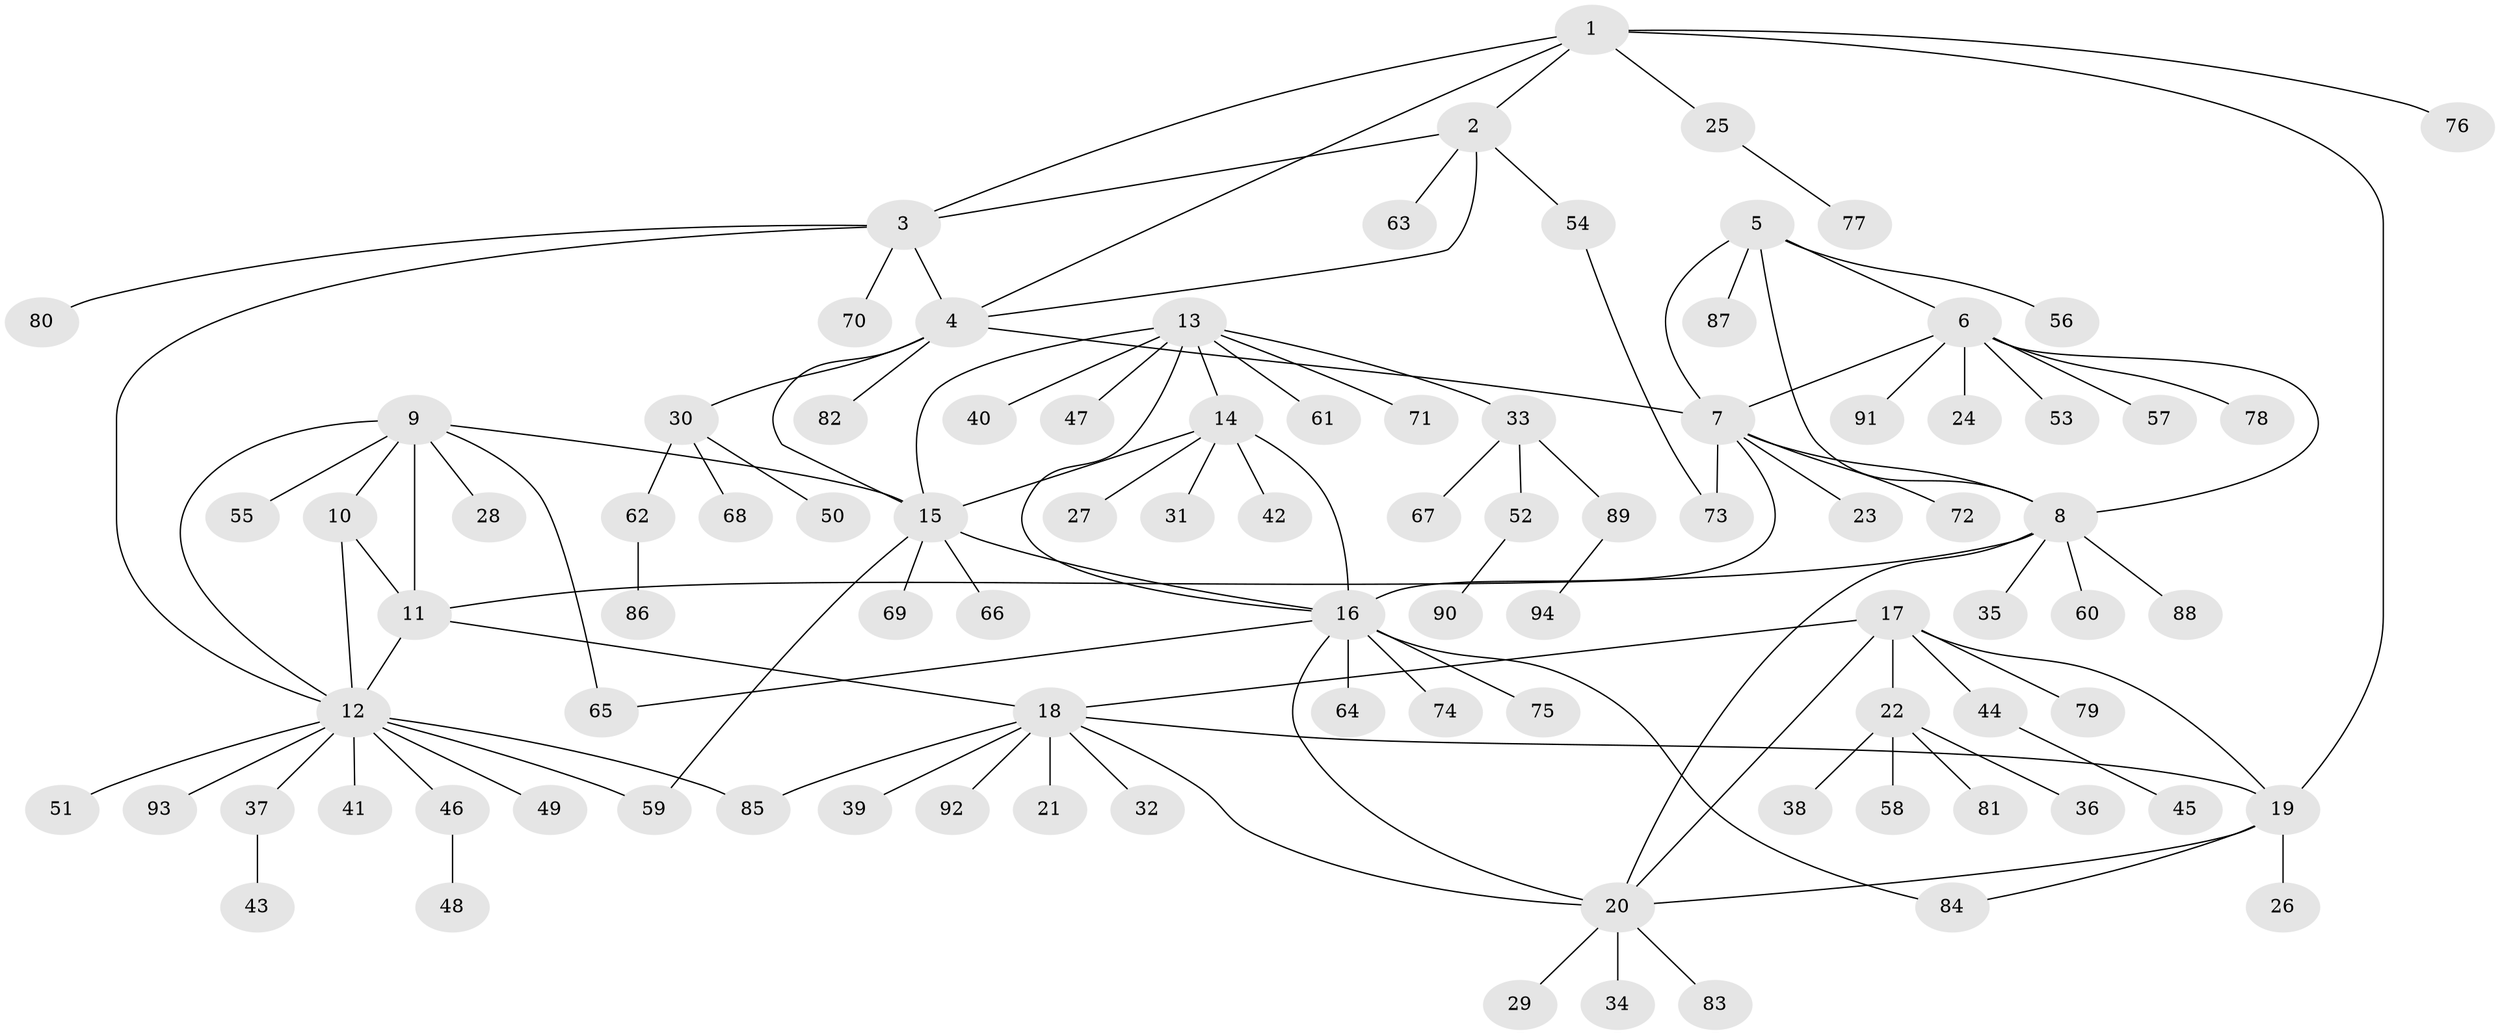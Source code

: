 // Generated by graph-tools (version 1.1) at 2025/11/02/27/25 16:11:35]
// undirected, 94 vertices, 119 edges
graph export_dot {
graph [start="1"]
  node [color=gray90,style=filled];
  1;
  2;
  3;
  4;
  5;
  6;
  7;
  8;
  9;
  10;
  11;
  12;
  13;
  14;
  15;
  16;
  17;
  18;
  19;
  20;
  21;
  22;
  23;
  24;
  25;
  26;
  27;
  28;
  29;
  30;
  31;
  32;
  33;
  34;
  35;
  36;
  37;
  38;
  39;
  40;
  41;
  42;
  43;
  44;
  45;
  46;
  47;
  48;
  49;
  50;
  51;
  52;
  53;
  54;
  55;
  56;
  57;
  58;
  59;
  60;
  61;
  62;
  63;
  64;
  65;
  66;
  67;
  68;
  69;
  70;
  71;
  72;
  73;
  74;
  75;
  76;
  77;
  78;
  79;
  80;
  81;
  82;
  83;
  84;
  85;
  86;
  87;
  88;
  89;
  90;
  91;
  92;
  93;
  94;
  1 -- 2;
  1 -- 3;
  1 -- 4;
  1 -- 19;
  1 -- 25;
  1 -- 76;
  2 -- 3;
  2 -- 4;
  2 -- 54;
  2 -- 63;
  3 -- 4;
  3 -- 12;
  3 -- 70;
  3 -- 80;
  4 -- 7;
  4 -- 15;
  4 -- 30;
  4 -- 82;
  5 -- 6;
  5 -- 7;
  5 -- 8;
  5 -- 56;
  5 -- 87;
  6 -- 7;
  6 -- 8;
  6 -- 24;
  6 -- 53;
  6 -- 57;
  6 -- 78;
  6 -- 91;
  7 -- 8;
  7 -- 16;
  7 -- 23;
  7 -- 72;
  7 -- 73;
  8 -- 11;
  8 -- 20;
  8 -- 35;
  8 -- 60;
  8 -- 88;
  9 -- 10;
  9 -- 11;
  9 -- 12;
  9 -- 15;
  9 -- 28;
  9 -- 55;
  9 -- 65;
  10 -- 11;
  10 -- 12;
  11 -- 12;
  11 -- 18;
  12 -- 37;
  12 -- 41;
  12 -- 46;
  12 -- 49;
  12 -- 51;
  12 -- 59;
  12 -- 85;
  12 -- 93;
  13 -- 14;
  13 -- 15;
  13 -- 16;
  13 -- 33;
  13 -- 40;
  13 -- 47;
  13 -- 61;
  13 -- 71;
  14 -- 15;
  14 -- 16;
  14 -- 27;
  14 -- 31;
  14 -- 42;
  15 -- 16;
  15 -- 59;
  15 -- 66;
  15 -- 69;
  16 -- 20;
  16 -- 64;
  16 -- 65;
  16 -- 74;
  16 -- 75;
  16 -- 84;
  17 -- 18;
  17 -- 19;
  17 -- 20;
  17 -- 22;
  17 -- 44;
  17 -- 79;
  18 -- 19;
  18 -- 20;
  18 -- 21;
  18 -- 32;
  18 -- 39;
  18 -- 85;
  18 -- 92;
  19 -- 20;
  19 -- 26;
  19 -- 84;
  20 -- 29;
  20 -- 34;
  20 -- 83;
  22 -- 36;
  22 -- 38;
  22 -- 58;
  22 -- 81;
  25 -- 77;
  30 -- 50;
  30 -- 62;
  30 -- 68;
  33 -- 52;
  33 -- 67;
  33 -- 89;
  37 -- 43;
  44 -- 45;
  46 -- 48;
  52 -- 90;
  54 -- 73;
  62 -- 86;
  89 -- 94;
}
